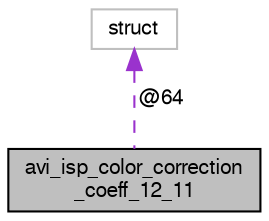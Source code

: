 digraph "avi_isp_color_correction_coeff_12_11"
{
  edge [fontname="FreeSans",fontsize="10",labelfontname="FreeSans",labelfontsize="10"];
  node [fontname="FreeSans",fontsize="10",shape=record];
  Node1 [label="avi_isp_color_correction\l_coeff_12_11",height=0.2,width=0.4,color="black", fillcolor="grey75", style="filled", fontcolor="black"];
  Node2 -> Node1 [dir="back",color="darkorchid3",fontsize="10",style="dashed",label=" @64" ,fontname="FreeSans"];
  Node2 [label="struct",height=0.2,width=0.4,color="grey75", fillcolor="white", style="filled"];
}
